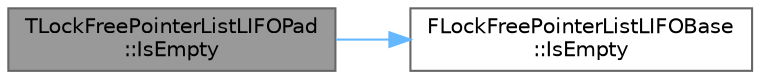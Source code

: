digraph "TLockFreePointerListLIFOPad::IsEmpty"
{
 // INTERACTIVE_SVG=YES
 // LATEX_PDF_SIZE
  bgcolor="transparent";
  edge [fontname=Helvetica,fontsize=10,labelfontname=Helvetica,labelfontsize=10];
  node [fontname=Helvetica,fontsize=10,shape=box,height=0.2,width=0.4];
  rankdir="LR";
  Node1 [id="Node000001",label="TLockFreePointerListLIFOPad\l::IsEmpty",height=0.2,width=0.4,color="gray40", fillcolor="grey60", style="filled", fontcolor="black",tooltip="Check if the list is empty."];
  Node1 -> Node2 [id="edge1_Node000001_Node000002",color="steelblue1",style="solid",tooltip=" "];
  Node2 [id="Node000002",label="FLockFreePointerListLIFOBase\l::IsEmpty",height=0.2,width=0.4,color="grey40", fillcolor="white", style="filled",URL="$d7/dbf/classFLockFreePointerListLIFOBase.html#a589b345b42a585fc36f0a5a440c288df",tooltip=" "];
}

